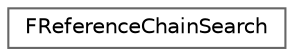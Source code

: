 digraph "Graphical Class Hierarchy"
{
 // INTERACTIVE_SVG=YES
 // LATEX_PDF_SIZE
  bgcolor="transparent";
  edge [fontname=Helvetica,fontsize=10,labelfontname=Helvetica,labelfontsize=10];
  node [fontname=Helvetica,fontsize=10,shape=box,height=0.2,width=0.4];
  rankdir="LR";
  Node0 [id="Node000000",label="FReferenceChainSearch",height=0.2,width=0.4,color="grey40", fillcolor="white", style="filled",URL="$d5/dca/classFReferenceChainSearch.html",tooltip=" "];
}
